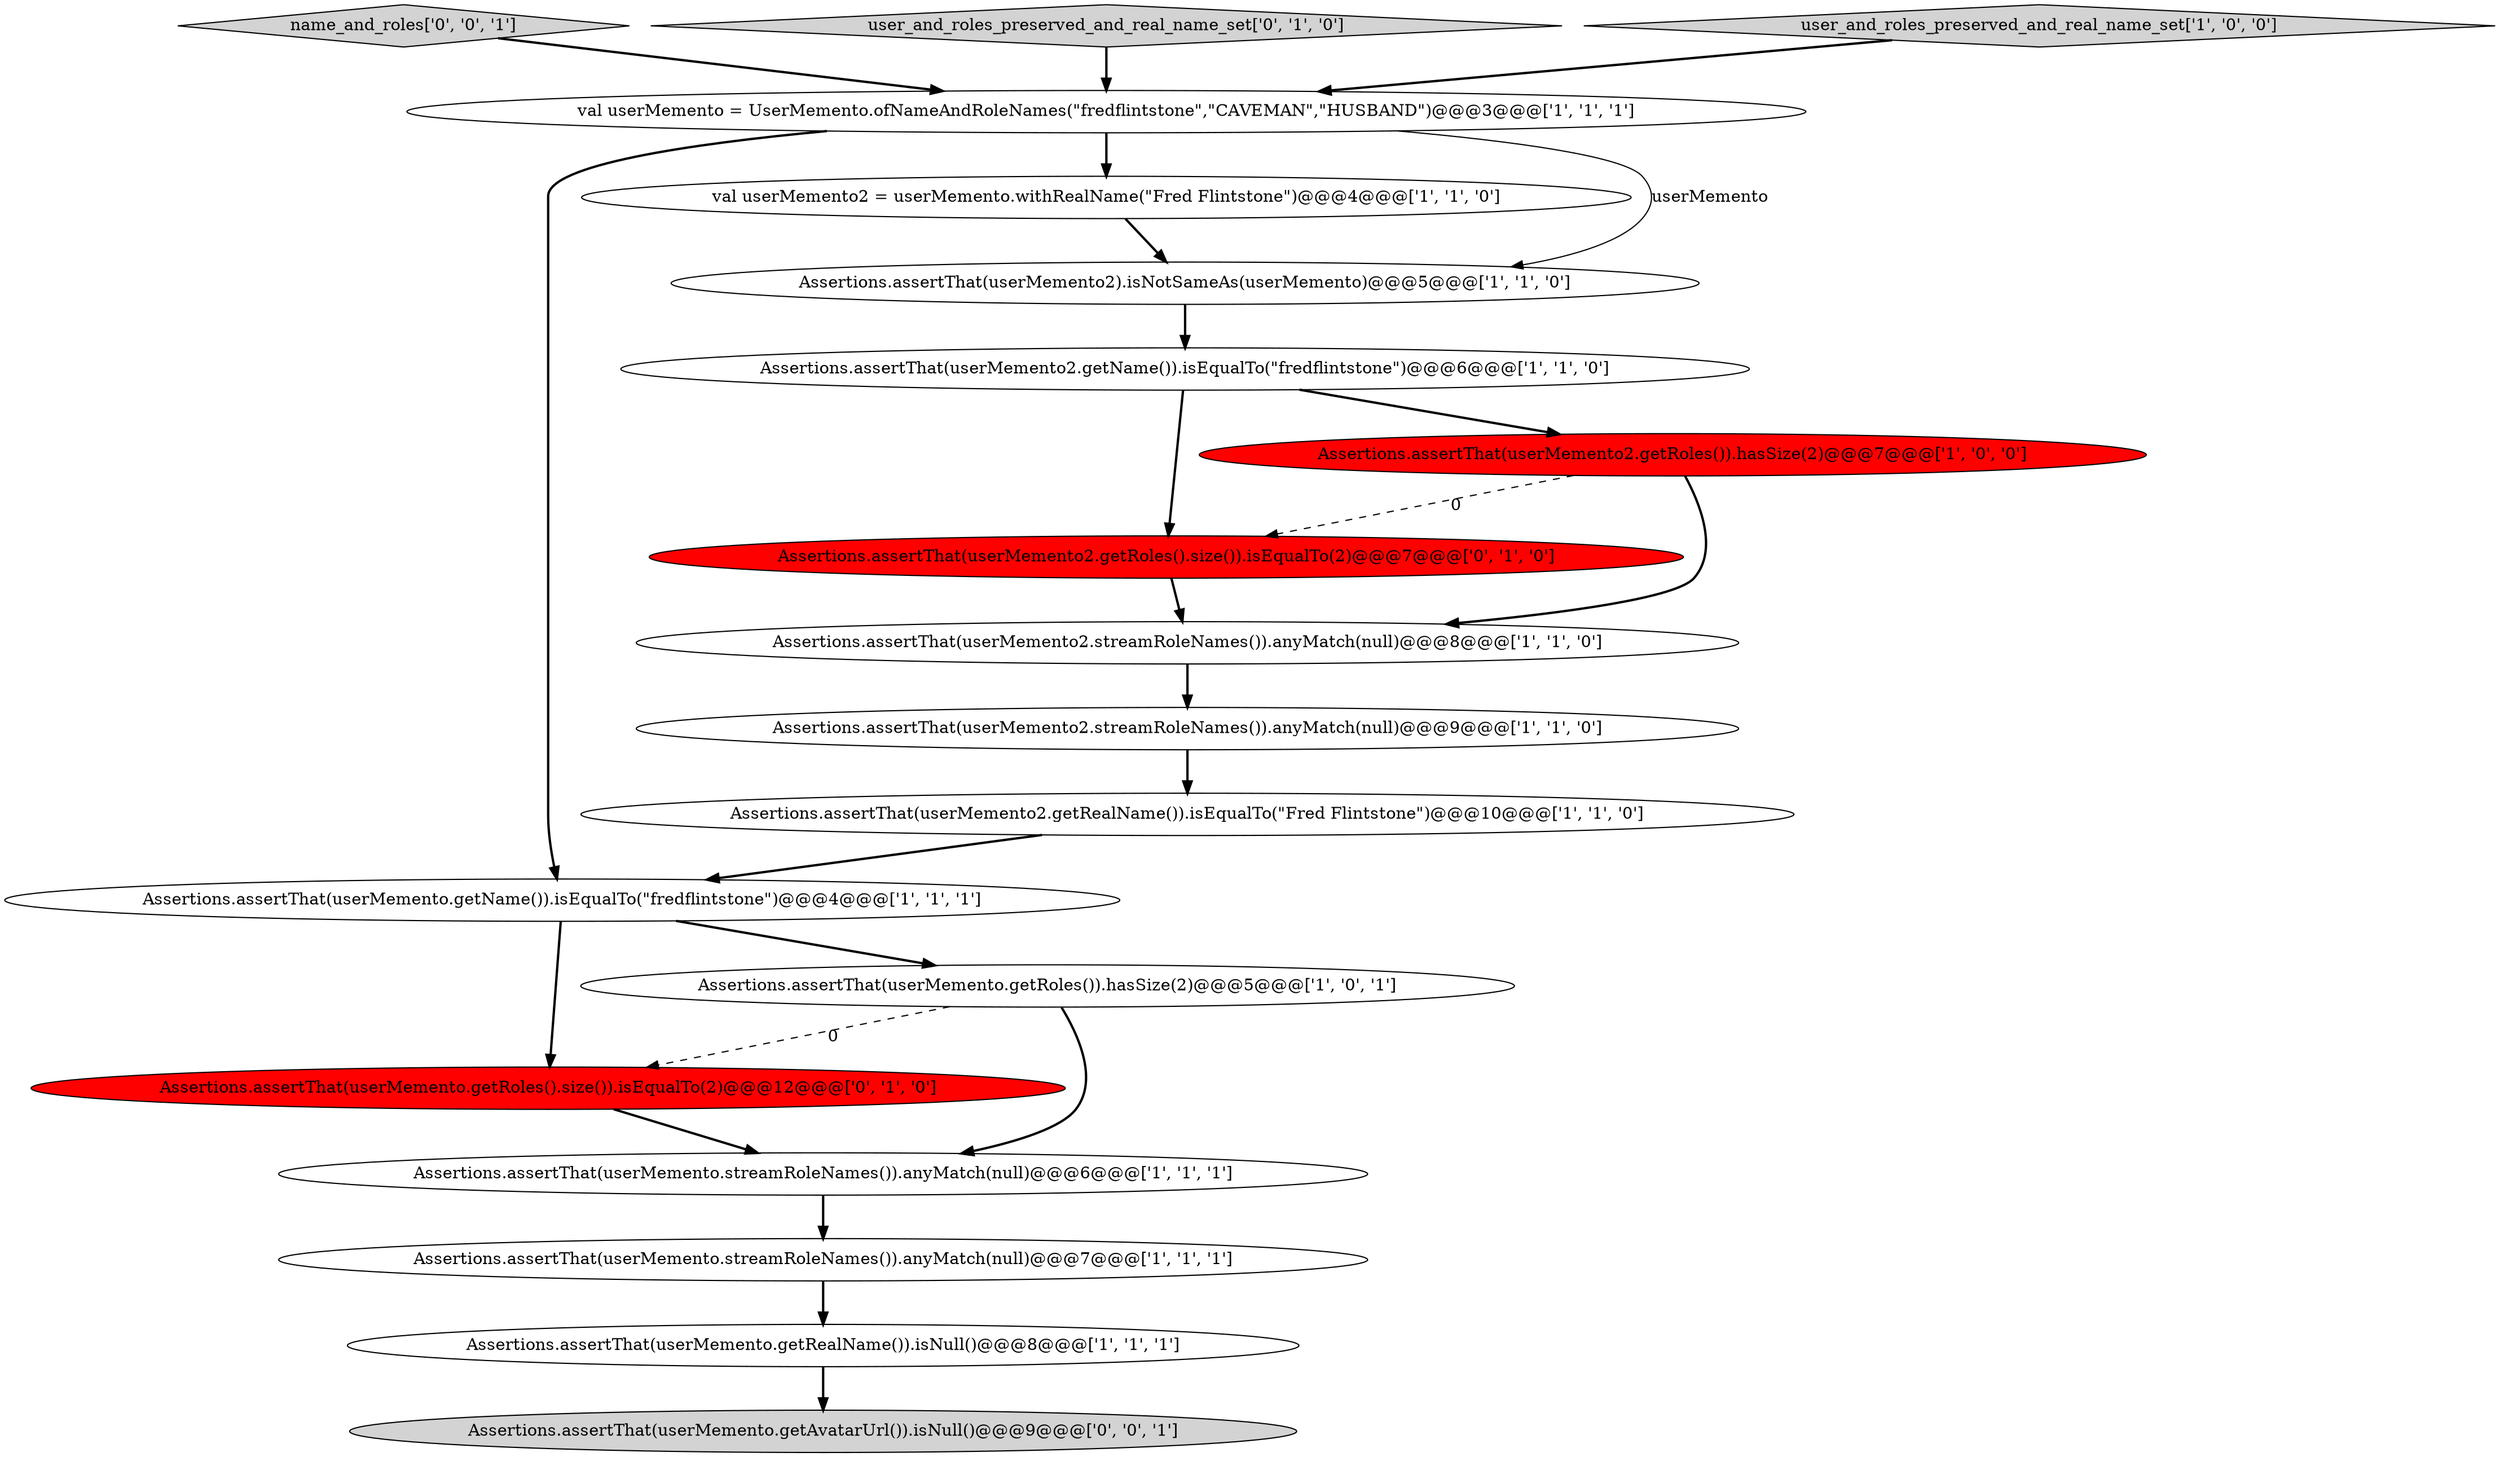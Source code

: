 digraph {
18 [style = filled, label = "name_and_roles['0', '0', '1']", fillcolor = lightgray, shape = diamond image = "AAA0AAABBB3BBB"];
11 [style = filled, label = "Assertions.assertThat(userMemento.getName()).isEqualTo(\"fredflintstone\")@@@4@@@['1', '1', '1']", fillcolor = white, shape = ellipse image = "AAA0AAABBB1BBB"];
14 [style = filled, label = "Assertions.assertThat(userMemento.getRoles().size()).isEqualTo(2)@@@12@@@['0', '1', '0']", fillcolor = red, shape = ellipse image = "AAA1AAABBB2BBB"];
4 [style = filled, label = "Assertions.assertThat(userMemento2.getName()).isEqualTo(\"fredflintstone\")@@@6@@@['1', '1', '0']", fillcolor = white, shape = ellipse image = "AAA0AAABBB1BBB"];
12 [style = filled, label = "Assertions.assertThat(userMemento.getRealName()).isNull()@@@8@@@['1', '1', '1']", fillcolor = white, shape = ellipse image = "AAA0AAABBB1BBB"];
9 [style = filled, label = "Assertions.assertThat(userMemento2.streamRoleNames()).anyMatch(null)@@@8@@@['1', '1', '0']", fillcolor = white, shape = ellipse image = "AAA0AAABBB1BBB"];
1 [style = filled, label = "Assertions.assertThat(userMemento.streamRoleNames()).anyMatch(null)@@@7@@@['1', '1', '1']", fillcolor = white, shape = ellipse image = "AAA0AAABBB1BBB"];
16 [style = filled, label = "user_and_roles_preserved_and_real_name_set['0', '1', '0']", fillcolor = lightgray, shape = diamond image = "AAA0AAABBB2BBB"];
6 [style = filled, label = "Assertions.assertThat(userMemento.getRoles()).hasSize(2)@@@5@@@['1', '0', '1']", fillcolor = white, shape = ellipse image = "AAA0AAABBB1BBB"];
3 [style = filled, label = "Assertions.assertThat(userMemento2.getRealName()).isEqualTo(\"Fred Flintstone\")@@@10@@@['1', '1', '0']", fillcolor = white, shape = ellipse image = "AAA0AAABBB1BBB"];
5 [style = filled, label = "user_and_roles_preserved_and_real_name_set['1', '0', '0']", fillcolor = lightgray, shape = diamond image = "AAA0AAABBB1BBB"];
15 [style = filled, label = "Assertions.assertThat(userMemento2.getRoles().size()).isEqualTo(2)@@@7@@@['0', '1', '0']", fillcolor = red, shape = ellipse image = "AAA1AAABBB2BBB"];
8 [style = filled, label = "val userMemento = UserMemento.ofNameAndRoleNames(\"fredflintstone\",\"CAVEMAN\",\"HUSBAND\")@@@3@@@['1', '1', '1']", fillcolor = white, shape = ellipse image = "AAA0AAABBB1BBB"];
0 [style = filled, label = "val userMemento2 = userMemento.withRealName(\"Fred Flintstone\")@@@4@@@['1', '1', '0']", fillcolor = white, shape = ellipse image = "AAA0AAABBB1BBB"];
2 [style = filled, label = "Assertions.assertThat(userMemento2.getRoles()).hasSize(2)@@@7@@@['1', '0', '0']", fillcolor = red, shape = ellipse image = "AAA1AAABBB1BBB"];
7 [style = filled, label = "Assertions.assertThat(userMemento.streamRoleNames()).anyMatch(null)@@@6@@@['1', '1', '1']", fillcolor = white, shape = ellipse image = "AAA0AAABBB1BBB"];
17 [style = filled, label = "Assertions.assertThat(userMemento.getAvatarUrl()).isNull()@@@9@@@['0', '0', '1']", fillcolor = lightgray, shape = ellipse image = "AAA0AAABBB3BBB"];
13 [style = filled, label = "Assertions.assertThat(userMemento2.streamRoleNames()).anyMatch(null)@@@9@@@['1', '1', '0']", fillcolor = white, shape = ellipse image = "AAA0AAABBB1BBB"];
10 [style = filled, label = "Assertions.assertThat(userMemento2).isNotSameAs(userMemento)@@@5@@@['1', '1', '0']", fillcolor = white, shape = ellipse image = "AAA0AAABBB1BBB"];
5->8 [style = bold, label=""];
7->1 [style = bold, label=""];
16->8 [style = bold, label=""];
11->14 [style = bold, label=""];
11->6 [style = bold, label=""];
4->15 [style = bold, label=""];
12->17 [style = bold, label=""];
3->11 [style = bold, label=""];
8->10 [style = solid, label="userMemento"];
4->2 [style = bold, label=""];
2->9 [style = bold, label=""];
6->14 [style = dashed, label="0"];
14->7 [style = bold, label=""];
2->15 [style = dashed, label="0"];
8->0 [style = bold, label=""];
0->10 [style = bold, label=""];
13->3 [style = bold, label=""];
15->9 [style = bold, label=""];
1->12 [style = bold, label=""];
10->4 [style = bold, label=""];
18->8 [style = bold, label=""];
6->7 [style = bold, label=""];
8->11 [style = bold, label=""];
9->13 [style = bold, label=""];
}

